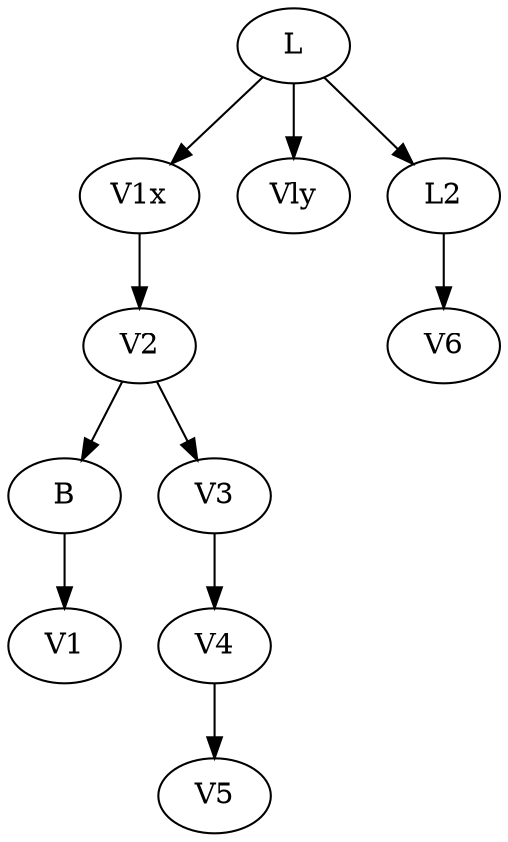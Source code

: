 digraph {
    L->V1x;
    V1x->V2;
    V2->B;
    B->V1;
    V2->V3;
    V3->V4;
    V4->V5;
    L->Vly;
    L->L2;
    L2->V6;
}
